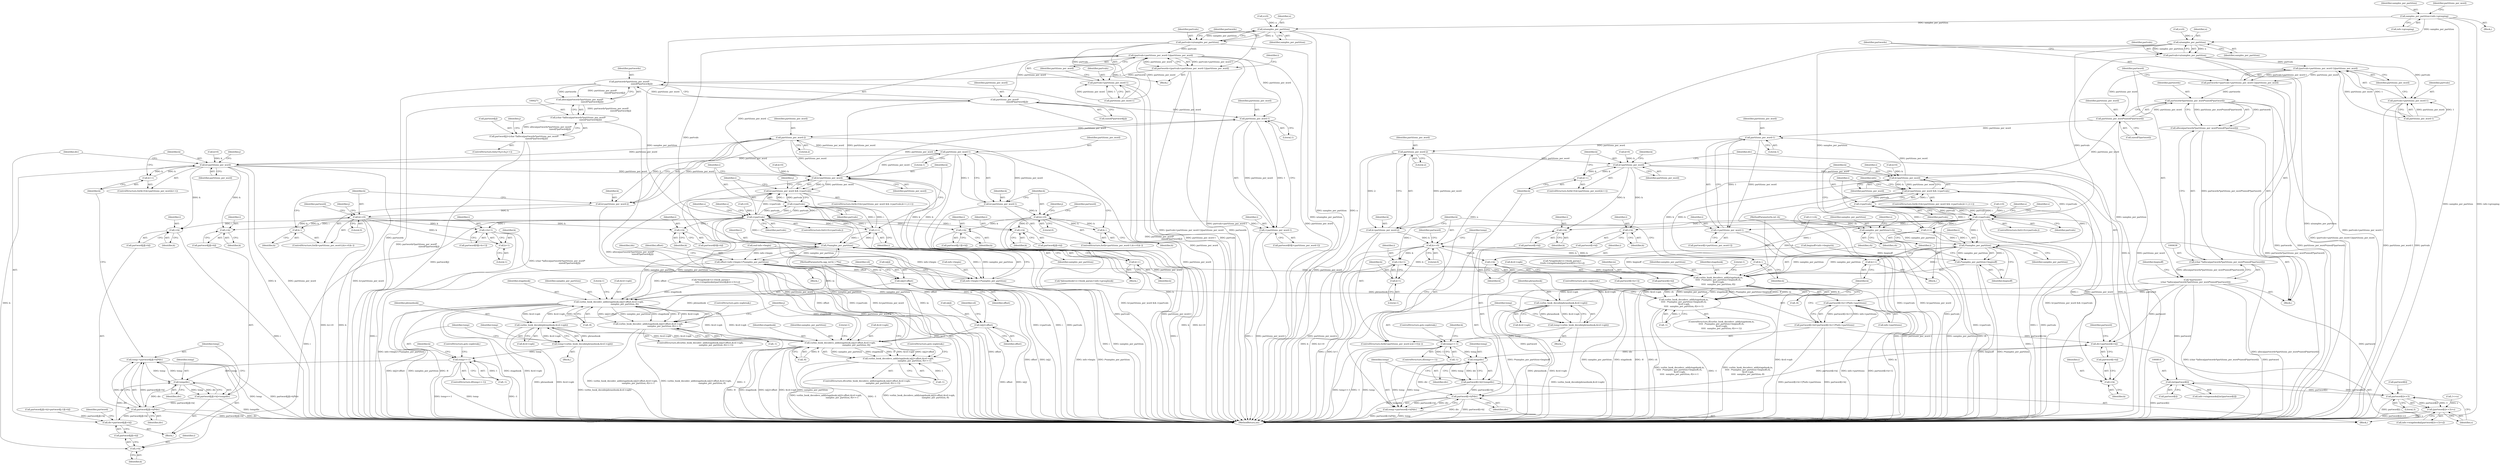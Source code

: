 digraph "0_Android_659030a2e80c38fb8da0a4eb68695349eec6778b@pointer" {
"1000143" [label="(Call,samples_per_partition=info->grouping)"];
"1000206" [label="(Call,n/samples_per_partition)"];
"1000204" [label="(Call,partvals=n/samples_per_partition)"];
"1000212" [label="(Call,(partvals+partitions_per_word-1)/partitions_per_word)"];
"1000210" [label="(Call,partwords=(partvals+partitions_per_word-1)/partitions_per_word)"];
"1000273" [label="(Call,partwords*partitions_per_word*\n                                     sizeof(*partword[j]))"];
"1000272" [label="(Call,alloca(partwords*partitions_per_word*\n                                     sizeof(*partword[j])))"];
"1000270" [label="(Call,(char *)alloca(partwords*partitions_per_word*\n                                     sizeof(*partword[j])))"];
"1000266" [label="(Call,partword[j]=(char *)alloca(partwords*partitions_per_word*\n                                     sizeof(*partword[j])))"];
"1000275" [label="(Call,partitions_per_word*\n                                     sizeof(*partword[j]))"];
"1000314" [label="(Call,partitions_per_word-1)"];
"1000312" [label="(Call,i+partitions_per_word-1)"];
"1000321" [label="(Call,partitions_per_word-2)"];
"1000319" [label="(Call,k=partitions_per_word-2)"];
"1000324" [label="(Call,k>=0)"];
"1000327" [label="(Call,k--)"];
"1000334" [label="(Call,i+k)"];
"1000342" [label="(Call,i+k+1)"];
"1000344" [label="(Call,k+1)"];
"1000362" [label="(Call,partitions_per_word-1)"];
"1000360" [label="(Call,k=partitions_per_word-1)"];
"1000365" [label="(Call,k>=0)"];
"1000368" [label="(Call,k--)"];
"1000375" [label="(Call,i+k)"];
"1000384" [label="(Call,i+k)"];
"1000416" [label="(Call,k<partitions_per_word)"];
"1000419" [label="(Call,k++)"];
"1000429" [label="(Call,i+k)"];
"1000437" [label="(Call,i+k)"];
"1000450" [label="(Call,i+k)"];
"1000459" [label="(Call,k<partitions_per_word)"];
"1000458" [label="(Call,k<partitions_per_word && i<partvals)"];
"1000466" [label="(Call,k++)"];
"1000213" [label="(Call,partvals+partitions_per_word-1)"];
"1000298" [label="(Call,i<partvals)"];
"1000462" [label="(Call,i<partvals)"];
"1000468" [label="(Call,i++)"];
"1000487" [label="(Call,i*samples_per_partition)"];
"1000481" [label="(Call,offset=info->begin+i*samples_per_partition)"];
"1000544" [label="(Call,vorbis_book_decodev_add(stagebook,in[j]+offset,&vd->opb,\n                                               samples_per_partition,-8))"];
"1000400" [label="(Call,vorbis_book_decode(phrasebook,&vd->opb))"];
"1000398" [label="(Call,temp=vorbis_book_decode(phrasebook,&vd->opb))"];
"1000407" [label="(Call,temp==-1)"];
"1000440" [label="(Call,temp/div)"];
"1000432" [label="(Call,partword[j][i+k]=temp/div)"];
"1000445" [label="(Call,partword[j][i+k]*div)"];
"1000423" [label="(Call,div=partword[j][i+k])"];
"1000443" [label="(Call,temp-=partword[j][i+k]*div)"];
"1000565" [label="(Call,vorbis_book_decodevs_add(stagebook,in[j]+offset,&vd->opb,\n                                                samples_per_partition,-8))"];
"1000564" [label="(Call,vorbis_book_decodevs_add(stagebook,in[j]+offset,&vd->opb,\n                                                samples_per_partition,-8)==-1)"];
"1000543" [label="(Call,vorbis_book_decodev_add(stagebook,in[j]+offset,&vd->opb,\n                                               samples_per_partition,-8)==-1)"];
"1000546" [label="(Call,in[j]+offset)"];
"1000567" [label="(Call,in[j]+offset)"];
"1000483" [label="(Call,info->begin+i*samples_per_partition)"];
"1000621" [label="(Call,n/samples_per_partition)"];
"1000619" [label="(Call,partvals=n/samples_per_partition)"];
"1000627" [label="(Call,(partvals+partitions_per_word-1)/partitions_per_word)"];
"1000625" [label="(Call,partwords=(partvals+partitions_per_word-1)/partitions_per_word)"];
"1000640" [label="(Call,partwords*partitions_per_word*sizeof(*partword))"];
"1000639" [label="(Call,alloca(partwords*partitions_per_word*sizeof(*partword)))"];
"1000637" [label="(Call,(char *)alloca(partwords*partitions_per_word*sizeof(*partword)))"];
"1000635" [label="(Call,*partword=\n        (char *)alloca(partwords*partitions_per_word*sizeof(*partword)))"];
"1000730" [label="(Call,partword[i+k+1]*info->partitions)"];
"1000724" [label="(Call,partword[i+k]=partword[i+k+1]*info->partitions)"];
"1000766" [label="(Call,div=partword[i+k])"];
"1000779" [label="(Call,temp/div)"];
"1000773" [label="(Call,partword[i+k]=temp/div)"];
"1000784" [label="(Call,partword[i+k]*div)"];
"1000782" [label="(Call,temp-=partword[i+k]*div)"];
"1000813" [label="(Call,(int)partword[i])"];
"1000834" [label="(Call,partword[i]<<3)"];
"1000833" [label="(Call,(partword[i]<<3)+s)"];
"1000642" [label="(Call,partitions_per_word*sizeof(*partword))"];
"1000709" [label="(Call,partitions_per_word-1)"];
"1000707" [label="(Call,i+partitions_per_word-1)"];
"1000716" [label="(Call,partitions_per_word-2)"];
"1000714" [label="(Call,k=partitions_per_word-2)"];
"1000719" [label="(Call,k>=0)"];
"1000722" [label="(Call,k--)"];
"1000727" [label="(Call,i+k)"];
"1000733" [label="(Call,i+k+1)"];
"1000735" [label="(Call,k+1)"];
"1000759" [label="(Call,k<partitions_per_word)"];
"1000762" [label="(Call,k++)"];
"1000770" [label="(Call,i+k)"];
"1000776" [label="(Call,i+k)"];
"1000787" [label="(Call,i+k)"];
"1000796" [label="(Call,k<partitions_per_word)"];
"1000795" [label="(Call,k<partitions_per_word && i<partvals)"];
"1000803" [label="(Call,k++)"];
"1000628" [label="(Call,partvals+partitions_per_word-1)"];
"1000694" [label="(Call,i<partvals)"];
"1000799" [label="(Call,i<partvals)"];
"1000805" [label="(Call,i++)"];
"1000846" [label="(Call,i*samples_per_partition)"];
"1000842" [label="(Call,vorbis_book_decodevv_add(stagebook,in,\n\t\t\t\t\t  i*samples_per_partition+beginoff,ch,\n &vd->opb,\n\t\t\t\t\t  samples_per_partition,-8))"];
"1000743" [label="(Call,vorbis_book_decode(phrasebook,&vd->opb))"];
"1000741" [label="(Call,temp=vorbis_book_decode(phrasebook,&vd->opb))"];
"1000750" [label="(Call,temp==-1)"];
"1000841" [label="(Call,vorbis_book_decodevv_add(stagebook,in,\n\t\t\t\t\t  i*samples_per_partition+beginoff,ch,\n &vd->opb,\n\t\t\t\t\t  samples_per_partition,-8)==-1)"];
"1000845" [label="(Call,i*samples_per_partition+beginoff)"];
"1000675" [label="(Call,samples_per_partition/=ch)"];
"1000292" [label="(Identifier,s)"];
"1000711" [label="(Literal,1)"];
"1000445" [label="(Call,partword[j][i+k]*div)"];
"1000257" [label="(ControlStructure,for(j=0;j<ch;j++))"];
"1000487" [label="(Call,i*samples_per_partition)"];
"1000373" [label="(Identifier,partword)"];
"1000210" [label="(Call,partwords=(partvals+partitions_per_word-1)/partitions_per_word)"];
"1000858" [label="(Call,-1)"];
"1000460" [label="(Identifier,k)"];
"1000724" [label="(Call,partword[i+k]=partword[i+k+1]*info->partitions)"];
"1000304" [label="(Identifier,s)"];
"1000780" [label="(Identifier,temp)"];
"1000818" [label="(Call,1<<s)"];
"1000431" [label="(Identifier,k)"];
"1000484" [label="(Call,info->begin)"];
"1000793" [label="(Identifier,k)"];
"1000328" [label="(Identifier,k)"];
"1000144" [label="(Identifier,samples_per_partition)"];
"1000568" [label="(Call,in[j])"];
"1000325" [label="(Identifier,k)"];
"1000734" [label="(Identifier,i)"];
"1000321" [label="(Call,partitions_per_word-2)"];
"1000649" [label="(Identifier,beginoff)"];
"1000401" [label="(Identifier,phrasebook)"];
"1000335" [label="(Identifier,i)"];
"1000446" [label="(Call,partword[j][i+k])"];
"1000143" [label="(Call,samples_per_partition=info->grouping)"];
"1000371" [label="(Call,partword[j][i+k])"];
"1000483" [label="(Call,info->begin+i*samples_per_partition)"];
"1000458" [label="(Call,k<partitions_per_word && i<partvals)"];
"1000432" [label="(Call,partword[j][i+k]=temp/div)"];
"1000488" [label="(Identifier,i)"];
"1000452" [label="(Identifier,k)"];
"1000375" [label="(Call,i+k)"];
"1000707" [label="(Call,i+partitions_per_word-1)"];
"1000805" [label="(Call,i++)"];
"1000423" [label="(Call,div=partword[j][i+k])"];
"1000407" [label="(Call,temp==-1)"];
"1000272" [label="(Call,alloca(partwords*partitions_per_word*\n                                     sizeof(*partword[j])))"];
"1000361" [label="(Identifier,k)"];
"1000644" [label="(Call,sizeof(*partword))"];
"1000731" [label="(Call,partword[i+k+1])"];
"1000785" [label="(Call,partword[i+k])"];
"1000789" [label="(Identifier,k)"];
"1000482" [label="(Identifier,offset)"];
"1000330" [label="(Call,partword[0][i+k])"];
"1000710" [label="(Identifier,partitions_per_word)"];
"1000730" [label="(Call,partword[i+k+1]*info->partitions)"];
"1000749" [label="(ControlStructure,if(temp==-1))"];
"1000767" [label="(Identifier,div)"];
"1000360" [label="(Call,k=partitions_per_word-1)"];
"1000629" [label="(Identifier,partvals)"];
"1000545" [label="(Identifier,stagebook)"];
"1000553" [label="(Identifier,vd)"];
"1000204" [label="(Call,partvals=n/samples_per_partition)"];
"1000110" [label="(MethodParameterIn,ogg_int32_t **in)"];
"1000359" [label="(ControlStructure,for(k=partitions_per_word-1;k>=0;k--))"];
"1000409" [label="(Call,-1)"];
"1000376" [label="(Identifier,i)"];
"1000368" [label="(Call,k--)"];
"1000420" [label="(Identifier,k)"];
"1000815" [label="(Call,partword[i])"];
"1000756" [label="(Call,k=0)"];
"1000680" [label="(Identifier,s)"];
"1000324" [label="(Call,k>=0)"];
"1000364" [label="(Literal,1)"];
"1000327" [label="(Call,k--)"];
"1000842" [label="(Call,vorbis_book_decodevv_add(stagebook,in,\n\t\t\t\t\t  i*samples_per_partition+beginoff,ch,\n &vd->opb,\n\t\t\t\t\t  samples_per_partition,-8))"];
"1000798" [label="(Identifier,partitions_per_word)"];
"1000332" [label="(Identifier,partword)"];
"1000727" [label="(Call,i+k)"];
"1000775" [label="(Identifier,partword)"];
"1000295" [label="(Call,i=0)"];
"1000113" [label="(Block,)"];
"1000751" [label="(Identifier,temp)"];
"1000418" [label="(Identifier,partitions_per_word)"];
"1000743" [label="(Call,vorbis_book_decode(phrasebook,&vd->opb))"];
"1000214" [label="(Identifier,partvals)"];
"1000312" [label="(Call,i+partitions_per_word-1)"];
"1000419" [label="(Call,k++)"];
"1000472" [label="(Identifier,j)"];
"1000782" [label="(Call,temp-=partword[i+k]*div)"];
"1000676" [label="(Identifier,samples_per_partition)"];
"1000790" [label="(Identifier,div)"];
"1000723" [label="(Identifier,k)"];
"1000625" [label="(Call,partwords=(partvals+partitions_per_word-1)/partitions_per_word)"];
"1000469" [label="(Identifier,i)"];
"1000455" [label="(Call,k=0)"];
"1000440" [label="(Call,temp/div)"];
"1000566" [label="(Identifier,stagebook)"];
"1000640" [label="(Call,partwords*partitions_per_word*sizeof(*partword))"];
"1000442" [label="(Identifier,div)"];
"1000193" [label="(Call,end-info->begin)"];
"1000641" [label="(Identifier,partwords)"];
"1000720" [label="(Identifier,k)"];
"1000564" [label="(Call,vorbis_book_decodevs_add(stagebook,in[j]+offset,&vd->opb,\n                                                samples_per_partition,-8)==-1)"];
"1000326" [label="(Literal,0)"];
"1000714" [label="(Call,k=partitions_per_word-2)"];
"1000467" [label="(Identifier,k)"];
"1000717" [label="(Identifier,partitions_per_word)"];
"1000784" [label="(Call,partword[i+k]*div)"];
"1000273" [label="(Call,partwords*partitions_per_word*\n                                     sizeof(*partword[j]))"];
"1000270" [label="(Call,(char *)alloca(partwords*partitions_per_word*\n                                     sizeof(*partword[j])))"];
"1000729" [label="(Identifier,k)"];
"1000695" [label="(Identifier,i)"];
"1000468" [label="(Call,i++)"];
"1000479" [label="(Block,)"];
"1000855" [label="(Identifier,samples_per_partition)"];
"1000441" [label="(Identifier,temp)"];
"1000635" [label="(Call,*partword=\n        (char *)alloca(partwords*partitions_per_word*sizeof(*partword)))"];
"1000275" [label="(Call,partitions_per_word*\n                                     sizeof(*partword[j]))"];
"1000463" [label="(Identifier,i)"];
"1000571" [label="(Identifier,offset)"];
"1000801" [label="(Identifier,partvals)"];
"1000800" [label="(Identifier,i)"];
"1000395" [label="(Identifier,j)"];
"1000834" [label="(Call,partword[i]<<3)"];
"1000319" [label="(Call,k=partitions_per_word-2)"];
"1000738" [label="(Call,info->partitions)"];
"1000206" [label="(Call,n/samples_per_partition)"];
"1000205" [label="(Identifier,partvals)"];
"1000752" [label="(Call,-1)"];
"1000443" [label="(Call,temp-=partword[j][i+k]*div)"];
"1000406" [label="(ControlStructure,if(temp==-1))"];
"1000626" [label="(Identifier,partwords)"];
"1000848" [label="(Identifier,samples_per_partition)"];
"1000489" [label="(Identifier,samples_per_partition)"];
"1000544" [label="(Call,vorbis_book_decodev_add(stagebook,in[j]+offset,&vd->opb,\n                                               samples_per_partition,-8))"];
"1000433" [label="(Call,partword[j][i+k])"];
"1000725" [label="(Call,partword[i+k])"];
"1000400" [label="(Call,vorbis_book_decode(phrasebook,&vd->opb))"];
"1000365" [label="(Call,k>=0)"];
"1000438" [label="(Identifier,i)"];
"1000547" [label="(Call,in[j])"];
"1000558" [label="(Call,-1)"];
"1000802" [label="(Block,)"];
"1000835" [label="(Call,partword[i])"];
"1000425" [label="(Call,partword[j][i+k])"];
"1000849" [label="(Identifier,beginoff)"];
"1000845" [label="(Call,i*samples_per_partition+beginoff)"];
"1000783" [label="(Identifier,temp)"];
"1000771" [label="(Identifier,i)"];
"1000804" [label="(Identifier,k)"];
"1000742" [label="(Identifier,temp)"];
"1000574" [label="(Identifier,vd)"];
"1000744" [label="(Identifier,phrasebook)"];
"1000841" [label="(Call,vorbis_book_decodevv_add(stagebook,in,\n\t\t\t\t\t  i*samples_per_partition+beginoff,ch,\n &vd->opb,\n\t\t\t\t\t  samples_per_partition,-8)==-1)"];
"1000757" [label="(Identifier,k)"];
"1000274" [label="(Identifier,partwords)"];
"1000745" [label="(Call,&vd->opb)"];
"1000276" [label="(Identifier,partitions_per_word)"];
"1000705" [label="(Call,partword[i+partitions_per_word-1])"];
"1000336" [label="(Identifier,k)"];
"1000208" [label="(Identifier,samples_per_partition)"];
"1000342" [label="(Call,i+k+1)"];
"1000750" [label="(Call,temp==-1)"];
"1000559" [label="(Literal,1)"];
"1000221" [label="(Identifier,i)"];
"1000411" [label="(ControlStructure,goto eopbreak;)"];
"1000424" [label="(Identifier,div)"];
"1000627" [label="(Call,(partvals+partitions_per_word-1)/partitions_per_word)"];
"1000518" [label="(Call,*stagebook=ci->book_param+\n                    info->stagebooks[(partword[j][i]<<3)+s])"];
"1000694" [label="(Call,i<partvals)"];
"1000754" [label="(ControlStructure,goto eopbreak;)"];
"1000556" [label="(Call,-8)"];
"1000764" [label="(Block,)"];
"1000377" [label="(Identifier,k)"];
"1000322" [label="(Identifier,partitions_per_word)"];
"1000399" [label="(Identifier,temp)"];
"1000430" [label="(Identifier,i)"];
"1000550" [label="(Identifier,offset)"];
"1000412" [label="(ControlStructure,for(k=0;k<partitions_per_word;k++))"];
"1000218" [label="(Identifier,partitions_per_word)"];
"1000796" [label="(Call,k<partitions_per_word)"];
"1000464" [label="(Identifier,partvals)"];
"1000462" [label="(Call,i<partvals)"];
"1000741" [label="(Call,temp=vorbis_book_decode(phrasebook,&vd->opb))"];
"1000314" [label="(Call,partitions_per_word-1)"];
"1000362" [label="(Call,partitions_per_word-1)"];
"1000212" [label="(Call,(partvals+partitions_per_word-1)/partitions_per_word)"];
"1000386" [label="(Identifier,k)"];
"1000696" [label="(Identifier,partvals)"];
"1000213" [label="(Call,partvals+partitions_per_word-1)"];
"1000688" [label="(Identifier,s)"];
"1000344" [label="(Call,k+1)"];
"1000690" [label="(ControlStructure,for(i=0;i<partvals;))"];
"1000265" [label="(Identifier,j)"];
"1000843" [label="(Identifier,stagebook)"];
"1000850" [label="(Identifier,ch)"];
"1000145" [label="(Call,info->grouping)"];
"1000709" [label="(Call,partitions_per_word-1)"];
"1000791" [label="(ControlStructure,for(k=0;k<partitions_per_word && i<partvals;k++,i++))"];
"1000799" [label="(Call,i<partvals)"];
"1000215" [label="(Call,partitions_per_word-1)"];
"1000323" [label="(Literal,2)"];
"1000719" [label="(Call,k>=0)"];
"1000546" [label="(Call,in[j]+offset)"];
"1000833" [label="(Call,(partword[i]<<3)+s)"];
"1000308" [label="(Call,partword[0][i+partitions_per_word-1])"];
"1000542" [label="(ControlStructure,if(vorbis_book_decodev_add(stagebook,in[j]+offset,&vd->opb,\n                                               samples_per_partition,-8)==-1))"];
"1000451" [label="(Identifier,i)"];
"1000619" [label="(Call,partvals=n/samples_per_partition)"];
"1000702" [label="(Block,)"];
"1000642" [label="(Call,partitions_per_word*sizeof(*partword))"];
"1000343" [label="(Identifier,i)"];
"1000378" [label="(Call,partword[j-1][i+k])"];
"1000648" [label="(Call,beginoff=info->begin/ch)"];
"1000721" [label="(Literal,0)"];
"1000345" [label="(Identifier,k)"];
"1000763" [label="(Identifier,k)"];
"1000813" [label="(Call,(int)partword[i])"];
"1000781" [label="(Identifier,div)"];
"1000761" [label="(Identifier,partitions_per_word)"];
"1000856" [label="(Call,-8)"];
"1000792" [label="(Call,k=0)"];
"1000299" [label="(Identifier,i)"];
"1000621" [label="(Call,n/samples_per_partition)"];
"1000795" [label="(Call,k<partitions_per_word && i<partvals)"];
"1000300" [label="(Identifier,partvals)"];
"1000133" [label="(Call,*phrasebook=ci->book_param+info->groupbook)"];
"1000560" [label="(ControlStructure,goto eopbreak;)"];
"1000421" [label="(Block,)"];
"1000623" [label="(Identifier,samples_per_partition)"];
"1000864" [label="(MethodReturn,int)"];
"1000563" [label="(ControlStructure,if(vorbis_book_decodevs_add(stagebook,in[j]+offset,&vd->opb,\n                                                samples_per_partition,-8)==-1))"];
"1000713" [label="(ControlStructure,for(k=partitions_per_word-2;k>=0;k--))"];
"1000338" [label="(Call,partword[0][i+k+1])"];
"1000358" [label="(Identifier,j)"];
"1000408" [label="(Identifier,temp)"];
"1000768" [label="(Call,partword[i+k])"];
"1000774" [label="(Call,partword[i+k])"];
"1000481" [label="(Call,offset=info->begin+i*samples_per_partition)"];
"1000413" [label="(Call,k=0)"];
"1000691" [label="(Call,i=0)"];
"1000316" [label="(Literal,1)"];
"1000577" [label="(Call,-8)"];
"1000576" [label="(Identifier,samples_per_partition)"];
"1000416" [label="(Call,k<partitions_per_word)"];
"1000565" [label="(Call,vorbis_book_decodevs_add(stagebook,in[j]+offset,&vd->opb,\n                                                samples_per_partition,-8))"];
"1000112" [label="(MethodParameterIn,int ch)"];
"1000429" [label="(Call,i+k)"];
"1000580" [label="(Literal,1)"];
"1000620" [label="(Identifier,partvals)"];
"1000788" [label="(Identifier,i)"];
"1000736" [label="(Identifier,k)"];
"1000459" [label="(Call,k<partitions_per_word)"];
"1000199" [label="(Call,n>0)"];
"1000363" [label="(Identifier,partitions_per_word)"];
"1000770" [label="(Call,i+k)"];
"1000435" [label="(Identifier,partword)"];
"1000773" [label="(Call,partword[i+k]=temp/div)"];
"1000555" [label="(Identifier,samples_per_partition)"];
"1000366" [label="(Identifier,k)"];
"1000572" [label="(Call,&vd->opb)"];
"1000385" [label="(Identifier,i)"];
"1000315" [label="(Identifier,partitions_per_word)"];
"1000277" [label="(Call,sizeof(*partword[j]))"];
"1000636" [label="(Identifier,partword)"];
"1000839" [label="(Identifier,s)"];
"1000346" [label="(Literal,1)"];
"1000726" [label="(Identifier,partword)"];
"1000211" [label="(Identifier,partwords)"];
"1000402" [label="(Call,&vd->opb)"];
"1000461" [label="(Identifier,partitions_per_word)"];
"1000454" [label="(ControlStructure,for(k=0;k<partitions_per_word && i<partvals;k++,i++))"];
"1000762" [label="(Call,k++)"];
"1000313" [label="(Identifier,i)"];
"1000639" [label="(Call,alloca(partwords*partitions_per_word*sizeof(*partword)))"];
"1000675" [label="(Call,samples_per_partition/=ch)"];
"1000581" [label="(ControlStructure,goto eopbreak;)"];
"1000352" [label="(Identifier,j)"];
"1000811" [label="(Identifier,info)"];
"1000772" [label="(Identifier,k)"];
"1000755" [label="(ControlStructure,for(k=0;k<partitions_per_word;k++))"];
"1000637" [label="(Call,(char *)alloca(partwords*partitions_per_word*sizeof(*partword)))"];
"1000766" [label="(Call,div=partword[i+k])"];
"1000617" [label="(Block,)"];
"1000334" [label="(Call,i+k)"];
"1000700" [label="(Identifier,s)"];
"1000367" [label="(Literal,0)"];
"1000398" [label="(Call,temp=vorbis_book_decode(phrasebook,&vd->opb))"];
"1000760" [label="(Identifier,k)"];
"1000414" [label="(Identifier,k)"];
"1000453" [label="(Identifier,div)"];
"1000787" [label="(Call,i+k)"];
"1000492" [label="(Identifier,idx)"];
"1000847" [label="(Identifier,i)"];
"1000614" [label="(Call,n>0)"];
"1000778" [label="(Identifier,k)"];
"1000670" [label="(Call,i==ch)"];
"1000728" [label="(Identifier,i)"];
"1000797" [label="(Identifier,k)"];
"1000318" [label="(ControlStructure,for(k=partitions_per_word-2;k>=0;k--))"];
"1000677" [label="(Identifier,ch)"];
"1000444" [label="(Identifier,temp)"];
"1000859" [label="(Literal,1)"];
"1000779" [label="(Call,temp/div)"];
"1000370" [label="(Call,partword[j][i+k]=partword[j-1][i+k])"];
"1000437" [label="(Call,i+k)"];
"1000737" [label="(Literal,1)"];
"1000294" [label="(ControlStructure,for(i=0;i<partvals;))"];
"1000622" [label="(Identifier,n)"];
"1000840" [label="(ControlStructure,if(vorbis_book_decodevv_add(stagebook,in,\n\t\t\t\t\t  i*samples_per_partition+beginoff,ch,\n &vd->opb,\n\t\t\t\t\t  samples_per_partition,-8)==-1))"];
"1000733" [label="(Call,i+k+1)"];
"1000465" [label="(Block,)"];
"1000829" [label="(Call,info->stagebooks[(partword[i]<<3)+s])"];
"1000722" [label="(Call,k--)"];
"1000777" [label="(Identifier,i)"];
"1000320" [label="(Identifier,k)"];
"1000860" [label="(ControlStructure,goto eopbreak;)"];
"1000776" [label="(Call,i+k)"];
"1000567" [label="(Call,in[j]+offset)"];
"1000809" [label="(Call,info->stagemasks[(int)partword[i]])"];
"1000715" [label="(Identifier,k)"];
"1000417" [label="(Identifier,k)"];
"1000150" [label="(Identifier,partitions_per_word)"];
"1000838" [label="(Literal,3)"];
"1000543" [label="(Call,vorbis_book_decodev_add(stagebook,in[j]+offset,&vd->opb,\n                                               samples_per_partition,-8)==-1)"];
"1000708" [label="(Identifier,i)"];
"1000384" [label="(Call,i+k)"];
"1000579" [label="(Call,-1)"];
"1000759" [label="(Call,k<partitions_per_word)"];
"1000369" [label="(Identifier,k)"];
"1000439" [label="(Identifier,k)"];
"1000846" [label="(Call,i*samples_per_partition)"];
"1000633" [label="(Identifier,partitions_per_word)"];
"1000267" [label="(Call,partword[j])"];
"1000718" [label="(Literal,2)"];
"1000643" [label="(Identifier,partitions_per_word)"];
"1000803" [label="(Call,k++)"];
"1000478" [label="(Identifier,j)"];
"1000628" [label="(Call,partvals+partitions_per_word-1)"];
"1000851" [label="(Call,&vd->opb)"];
"1000466" [label="(Call,k++)"];
"1000716" [label="(Call,partitions_per_word-2)"];
"1000735" [label="(Call,k+1)"];
"1000298" [label="(Call,i<partvals)"];
"1000396" [label="(Block,)"];
"1000266" [label="(Call,partword[j]=(char *)alloca(partwords*partitions_per_word*\n                                     sizeof(*partword[j])))"];
"1000207" [label="(Identifier,n)"];
"1000630" [label="(Call,partitions_per_word-1)"];
"1000202" [label="(Block,)"];
"1000551" [label="(Call,&vd->opb)"];
"1000806" [label="(Identifier,i)"];
"1000823" [label="(Call,*stagebook=ci->book_param+\n\t\tinfo->stagebooks[(partword[i]<<3)+s])"];
"1000450" [label="(Call,i+k)"];
"1000844" [label="(Identifier,in)"];
"1000143" -> "1000113"  [label="AST: "];
"1000143" -> "1000145"  [label="CFG: "];
"1000144" -> "1000143"  [label="AST: "];
"1000145" -> "1000143"  [label="AST: "];
"1000150" -> "1000143"  [label="CFG: "];
"1000143" -> "1000864"  [label="DDG: samples_per_partition"];
"1000143" -> "1000864"  [label="DDG: info->grouping"];
"1000143" -> "1000206"  [label="DDG: samples_per_partition"];
"1000143" -> "1000621"  [label="DDG: samples_per_partition"];
"1000206" -> "1000204"  [label="AST: "];
"1000206" -> "1000208"  [label="CFG: "];
"1000207" -> "1000206"  [label="AST: "];
"1000208" -> "1000206"  [label="AST: "];
"1000204" -> "1000206"  [label="CFG: "];
"1000206" -> "1000864"  [label="DDG: samples_per_partition"];
"1000206" -> "1000864"  [label="DDG: n"];
"1000206" -> "1000204"  [label="DDG: n"];
"1000206" -> "1000204"  [label="DDG: samples_per_partition"];
"1000199" -> "1000206"  [label="DDG: n"];
"1000206" -> "1000487"  [label="DDG: samples_per_partition"];
"1000204" -> "1000202"  [label="AST: "];
"1000205" -> "1000204"  [label="AST: "];
"1000211" -> "1000204"  [label="CFG: "];
"1000204" -> "1000864"  [label="DDG: n/samples_per_partition"];
"1000204" -> "1000212"  [label="DDG: partvals"];
"1000204" -> "1000213"  [label="DDG: partvals"];
"1000204" -> "1000298"  [label="DDG: partvals"];
"1000212" -> "1000210"  [label="AST: "];
"1000212" -> "1000218"  [label="CFG: "];
"1000213" -> "1000212"  [label="AST: "];
"1000218" -> "1000212"  [label="AST: "];
"1000210" -> "1000212"  [label="CFG: "];
"1000212" -> "1000864"  [label="DDG: partitions_per_word"];
"1000212" -> "1000864"  [label="DDG: partvals+partitions_per_word-1"];
"1000212" -> "1000210"  [label="DDG: partvals+partitions_per_word-1"];
"1000212" -> "1000210"  [label="DDG: partitions_per_word"];
"1000215" -> "1000212"  [label="DDG: partitions_per_word"];
"1000215" -> "1000212"  [label="DDG: 1"];
"1000212" -> "1000275"  [label="DDG: partitions_per_word"];
"1000212" -> "1000314"  [label="DDG: partitions_per_word"];
"1000212" -> "1000459"  [label="DDG: partitions_per_word"];
"1000210" -> "1000202"  [label="AST: "];
"1000211" -> "1000210"  [label="AST: "];
"1000221" -> "1000210"  [label="CFG: "];
"1000210" -> "1000864"  [label="DDG: (partvals+partitions_per_word-1)/partitions_per_word"];
"1000210" -> "1000864"  [label="DDG: partwords"];
"1000210" -> "1000273"  [label="DDG: partwords"];
"1000273" -> "1000272"  [label="AST: "];
"1000273" -> "1000275"  [label="CFG: "];
"1000274" -> "1000273"  [label="AST: "];
"1000275" -> "1000273"  [label="AST: "];
"1000272" -> "1000273"  [label="CFG: "];
"1000273" -> "1000864"  [label="DDG: partitions_per_word*\n                                     sizeof(*partword[j])"];
"1000273" -> "1000864"  [label="DDG: partwords"];
"1000273" -> "1000272"  [label="DDG: partwords"];
"1000273" -> "1000272"  [label="DDG: partitions_per_word*\n                                     sizeof(*partword[j])"];
"1000275" -> "1000273"  [label="DDG: partitions_per_word"];
"1000272" -> "1000270"  [label="AST: "];
"1000270" -> "1000272"  [label="CFG: "];
"1000272" -> "1000864"  [label="DDG: partwords*partitions_per_word*\n                                     sizeof(*partword[j])"];
"1000272" -> "1000270"  [label="DDG: partwords*partitions_per_word*\n                                     sizeof(*partword[j])"];
"1000270" -> "1000266"  [label="AST: "];
"1000271" -> "1000270"  [label="AST: "];
"1000266" -> "1000270"  [label="CFG: "];
"1000270" -> "1000864"  [label="DDG: alloca(partwords*partitions_per_word*\n                                     sizeof(*partword[j]))"];
"1000270" -> "1000266"  [label="DDG: alloca(partwords*partitions_per_word*\n                                     sizeof(*partword[j]))"];
"1000266" -> "1000257"  [label="AST: "];
"1000267" -> "1000266"  [label="AST: "];
"1000265" -> "1000266"  [label="CFG: "];
"1000266" -> "1000864"  [label="DDG: partword[j]"];
"1000266" -> "1000864"  [label="DDG: (char *)alloca(partwords*partitions_per_word*\n                                     sizeof(*partword[j]))"];
"1000275" -> "1000277"  [label="CFG: "];
"1000276" -> "1000275"  [label="AST: "];
"1000277" -> "1000275"  [label="AST: "];
"1000275" -> "1000864"  [label="DDG: partitions_per_word"];
"1000275" -> "1000314"  [label="DDG: partitions_per_word"];
"1000275" -> "1000459"  [label="DDG: partitions_per_word"];
"1000314" -> "1000312"  [label="AST: "];
"1000314" -> "1000316"  [label="CFG: "];
"1000315" -> "1000314"  [label="AST: "];
"1000316" -> "1000314"  [label="AST: "];
"1000312" -> "1000314"  [label="CFG: "];
"1000314" -> "1000312"  [label="DDG: partitions_per_word"];
"1000314" -> "1000312"  [label="DDG: 1"];
"1000459" -> "1000314"  [label="DDG: partitions_per_word"];
"1000314" -> "1000321"  [label="DDG: partitions_per_word"];
"1000312" -> "1000308"  [label="AST: "];
"1000313" -> "1000312"  [label="AST: "];
"1000308" -> "1000312"  [label="CFG: "];
"1000312" -> "1000864"  [label="DDG: i"];
"1000312" -> "1000864"  [label="DDG: partitions_per_word-1"];
"1000298" -> "1000312"  [label="DDG: i"];
"1000321" -> "1000319"  [label="AST: "];
"1000321" -> "1000323"  [label="CFG: "];
"1000322" -> "1000321"  [label="AST: "];
"1000323" -> "1000321"  [label="AST: "];
"1000319" -> "1000321"  [label="CFG: "];
"1000321" -> "1000864"  [label="DDG: partitions_per_word"];
"1000321" -> "1000319"  [label="DDG: partitions_per_word"];
"1000321" -> "1000319"  [label="DDG: 2"];
"1000321" -> "1000362"  [label="DDG: partitions_per_word"];
"1000321" -> "1000416"  [label="DDG: partitions_per_word"];
"1000321" -> "1000459"  [label="DDG: partitions_per_word"];
"1000319" -> "1000318"  [label="AST: "];
"1000320" -> "1000319"  [label="AST: "];
"1000325" -> "1000319"  [label="CFG: "];
"1000319" -> "1000864"  [label="DDG: partitions_per_word-2"];
"1000319" -> "1000324"  [label="DDG: k"];
"1000324" -> "1000318"  [label="AST: "];
"1000324" -> "1000326"  [label="CFG: "];
"1000325" -> "1000324"  [label="AST: "];
"1000326" -> "1000324"  [label="AST: "];
"1000332" -> "1000324"  [label="CFG: "];
"1000352" -> "1000324"  [label="CFG: "];
"1000324" -> "1000864"  [label="DDG: k>=0"];
"1000324" -> "1000864"  [label="DDG: k"];
"1000327" -> "1000324"  [label="DDG: k"];
"1000324" -> "1000327"  [label="DDG: k"];
"1000324" -> "1000334"  [label="DDG: k"];
"1000324" -> "1000342"  [label="DDG: k"];
"1000324" -> "1000344"  [label="DDG: k"];
"1000327" -> "1000318"  [label="AST: "];
"1000327" -> "1000328"  [label="CFG: "];
"1000328" -> "1000327"  [label="AST: "];
"1000325" -> "1000327"  [label="CFG: "];
"1000334" -> "1000330"  [label="AST: "];
"1000334" -> "1000336"  [label="CFG: "];
"1000335" -> "1000334"  [label="AST: "];
"1000336" -> "1000334"  [label="AST: "];
"1000330" -> "1000334"  [label="CFG: "];
"1000298" -> "1000334"  [label="DDG: i"];
"1000342" -> "1000338"  [label="AST: "];
"1000342" -> "1000344"  [label="CFG: "];
"1000343" -> "1000342"  [label="AST: "];
"1000344" -> "1000342"  [label="AST: "];
"1000338" -> "1000342"  [label="CFG: "];
"1000342" -> "1000864"  [label="DDG: k+1"];
"1000342" -> "1000864"  [label="DDG: i"];
"1000298" -> "1000342"  [label="DDG: i"];
"1000344" -> "1000346"  [label="CFG: "];
"1000345" -> "1000344"  [label="AST: "];
"1000346" -> "1000344"  [label="AST: "];
"1000362" -> "1000360"  [label="AST: "];
"1000362" -> "1000364"  [label="CFG: "];
"1000363" -> "1000362"  [label="AST: "];
"1000364" -> "1000362"  [label="AST: "];
"1000360" -> "1000362"  [label="CFG: "];
"1000362" -> "1000864"  [label="DDG: partitions_per_word"];
"1000362" -> "1000360"  [label="DDG: partitions_per_word"];
"1000362" -> "1000360"  [label="DDG: 1"];
"1000362" -> "1000416"  [label="DDG: partitions_per_word"];
"1000362" -> "1000459"  [label="DDG: partitions_per_word"];
"1000360" -> "1000359"  [label="AST: "];
"1000361" -> "1000360"  [label="AST: "];
"1000366" -> "1000360"  [label="CFG: "];
"1000360" -> "1000864"  [label="DDG: partitions_per_word-1"];
"1000360" -> "1000365"  [label="DDG: k"];
"1000365" -> "1000359"  [label="AST: "];
"1000365" -> "1000367"  [label="CFG: "];
"1000366" -> "1000365"  [label="AST: "];
"1000367" -> "1000365"  [label="AST: "];
"1000373" -> "1000365"  [label="CFG: "];
"1000358" -> "1000365"  [label="CFG: "];
"1000365" -> "1000864"  [label="DDG: k>=0"];
"1000365" -> "1000864"  [label="DDG: k"];
"1000368" -> "1000365"  [label="DDG: k"];
"1000365" -> "1000368"  [label="DDG: k"];
"1000365" -> "1000375"  [label="DDG: k"];
"1000365" -> "1000384"  [label="DDG: k"];
"1000368" -> "1000359"  [label="AST: "];
"1000368" -> "1000369"  [label="CFG: "];
"1000369" -> "1000368"  [label="AST: "];
"1000366" -> "1000368"  [label="CFG: "];
"1000375" -> "1000371"  [label="AST: "];
"1000375" -> "1000377"  [label="CFG: "];
"1000376" -> "1000375"  [label="AST: "];
"1000377" -> "1000375"  [label="AST: "];
"1000371" -> "1000375"  [label="CFG: "];
"1000298" -> "1000375"  [label="DDG: i"];
"1000384" -> "1000378"  [label="AST: "];
"1000384" -> "1000386"  [label="CFG: "];
"1000385" -> "1000384"  [label="AST: "];
"1000386" -> "1000384"  [label="AST: "];
"1000378" -> "1000384"  [label="CFG: "];
"1000384" -> "1000864"  [label="DDG: i"];
"1000298" -> "1000384"  [label="DDG: i"];
"1000416" -> "1000412"  [label="AST: "];
"1000416" -> "1000418"  [label="CFG: "];
"1000417" -> "1000416"  [label="AST: "];
"1000418" -> "1000416"  [label="AST: "];
"1000424" -> "1000416"  [label="CFG: "];
"1000395" -> "1000416"  [label="CFG: "];
"1000416" -> "1000864"  [label="DDG: partitions_per_word"];
"1000416" -> "1000864"  [label="DDG: k<partitions_per_word"];
"1000416" -> "1000864"  [label="DDG: k"];
"1000419" -> "1000416"  [label="DDG: k"];
"1000413" -> "1000416"  [label="DDG: k"];
"1000416" -> "1000419"  [label="DDG: k"];
"1000416" -> "1000429"  [label="DDG: k"];
"1000416" -> "1000437"  [label="DDG: k"];
"1000416" -> "1000450"  [label="DDG: k"];
"1000416" -> "1000459"  [label="DDG: partitions_per_word"];
"1000419" -> "1000412"  [label="AST: "];
"1000419" -> "1000420"  [label="CFG: "];
"1000420" -> "1000419"  [label="AST: "];
"1000417" -> "1000419"  [label="CFG: "];
"1000429" -> "1000425"  [label="AST: "];
"1000429" -> "1000431"  [label="CFG: "];
"1000430" -> "1000429"  [label="AST: "];
"1000431" -> "1000429"  [label="AST: "];
"1000425" -> "1000429"  [label="CFG: "];
"1000298" -> "1000429"  [label="DDG: i"];
"1000437" -> "1000433"  [label="AST: "];
"1000437" -> "1000439"  [label="CFG: "];
"1000438" -> "1000437"  [label="AST: "];
"1000439" -> "1000437"  [label="AST: "];
"1000433" -> "1000437"  [label="CFG: "];
"1000298" -> "1000437"  [label="DDG: i"];
"1000450" -> "1000446"  [label="AST: "];
"1000450" -> "1000452"  [label="CFG: "];
"1000451" -> "1000450"  [label="AST: "];
"1000452" -> "1000450"  [label="AST: "];
"1000446" -> "1000450"  [label="CFG: "];
"1000450" -> "1000864"  [label="DDG: i"];
"1000298" -> "1000450"  [label="DDG: i"];
"1000459" -> "1000458"  [label="AST: "];
"1000459" -> "1000461"  [label="CFG: "];
"1000460" -> "1000459"  [label="AST: "];
"1000461" -> "1000459"  [label="AST: "];
"1000463" -> "1000459"  [label="CFG: "];
"1000458" -> "1000459"  [label="CFG: "];
"1000459" -> "1000864"  [label="DDG: k"];
"1000459" -> "1000864"  [label="DDG: partitions_per_word"];
"1000459" -> "1000458"  [label="DDG: k"];
"1000459" -> "1000458"  [label="DDG: partitions_per_word"];
"1000466" -> "1000459"  [label="DDG: k"];
"1000455" -> "1000459"  [label="DDG: k"];
"1000459" -> "1000466"  [label="DDG: k"];
"1000458" -> "1000454"  [label="AST: "];
"1000458" -> "1000462"  [label="CFG: "];
"1000462" -> "1000458"  [label="AST: "];
"1000299" -> "1000458"  [label="CFG: "];
"1000472" -> "1000458"  [label="CFG: "];
"1000458" -> "1000864"  [label="DDG: k<partitions_per_word"];
"1000458" -> "1000864"  [label="DDG: k<partitions_per_word && i<partvals"];
"1000458" -> "1000864"  [label="DDG: i<partvals"];
"1000462" -> "1000458"  [label="DDG: i"];
"1000462" -> "1000458"  [label="DDG: partvals"];
"1000298" -> "1000458"  [label="DDG: i<partvals"];
"1000466" -> "1000465"  [label="AST: "];
"1000466" -> "1000467"  [label="CFG: "];
"1000467" -> "1000466"  [label="AST: "];
"1000469" -> "1000466"  [label="CFG: "];
"1000213" -> "1000215"  [label="CFG: "];
"1000214" -> "1000213"  [label="AST: "];
"1000215" -> "1000213"  [label="AST: "];
"1000218" -> "1000213"  [label="CFG: "];
"1000213" -> "1000864"  [label="DDG: partvals"];
"1000213" -> "1000864"  [label="DDG: partitions_per_word-1"];
"1000215" -> "1000213"  [label="DDG: partitions_per_word"];
"1000215" -> "1000213"  [label="DDG: 1"];
"1000298" -> "1000294"  [label="AST: "];
"1000298" -> "1000300"  [label="CFG: "];
"1000299" -> "1000298"  [label="AST: "];
"1000300" -> "1000298"  [label="AST: "];
"1000304" -> "1000298"  [label="CFG: "];
"1000292" -> "1000298"  [label="CFG: "];
"1000298" -> "1000864"  [label="DDG: i<partvals"];
"1000298" -> "1000864"  [label="DDG: i"];
"1000298" -> "1000864"  [label="DDG: partvals"];
"1000295" -> "1000298"  [label="DDG: i"];
"1000462" -> "1000298"  [label="DDG: i"];
"1000462" -> "1000298"  [label="DDG: partvals"];
"1000468" -> "1000298"  [label="DDG: i"];
"1000298" -> "1000462"  [label="DDG: i"];
"1000298" -> "1000462"  [label="DDG: partvals"];
"1000298" -> "1000468"  [label="DDG: i"];
"1000298" -> "1000487"  [label="DDG: i"];
"1000462" -> "1000464"  [label="CFG: "];
"1000463" -> "1000462"  [label="AST: "];
"1000464" -> "1000462"  [label="AST: "];
"1000462" -> "1000864"  [label="DDG: partvals"];
"1000468" -> "1000462"  [label="DDG: i"];
"1000462" -> "1000468"  [label="DDG: i"];
"1000462" -> "1000487"  [label="DDG: i"];
"1000468" -> "1000465"  [label="AST: "];
"1000468" -> "1000469"  [label="CFG: "];
"1000469" -> "1000468"  [label="AST: "];
"1000460" -> "1000468"  [label="CFG: "];
"1000487" -> "1000468"  [label="DDG: i"];
"1000468" -> "1000487"  [label="DDG: i"];
"1000487" -> "1000483"  [label="AST: "];
"1000487" -> "1000489"  [label="CFG: "];
"1000488" -> "1000487"  [label="AST: "];
"1000489" -> "1000487"  [label="AST: "];
"1000483" -> "1000487"  [label="CFG: "];
"1000487" -> "1000864"  [label="DDG: samples_per_partition"];
"1000487" -> "1000864"  [label="DDG: i"];
"1000487" -> "1000481"  [label="DDG: i"];
"1000487" -> "1000481"  [label="DDG: samples_per_partition"];
"1000487" -> "1000483"  [label="DDG: i"];
"1000487" -> "1000483"  [label="DDG: samples_per_partition"];
"1000544" -> "1000487"  [label="DDG: samples_per_partition"];
"1000565" -> "1000487"  [label="DDG: samples_per_partition"];
"1000487" -> "1000544"  [label="DDG: samples_per_partition"];
"1000487" -> "1000565"  [label="DDG: samples_per_partition"];
"1000481" -> "1000479"  [label="AST: "];
"1000481" -> "1000483"  [label="CFG: "];
"1000482" -> "1000481"  [label="AST: "];
"1000483" -> "1000481"  [label="AST: "];
"1000492" -> "1000481"  [label="CFG: "];
"1000481" -> "1000864"  [label="DDG: info->begin+i*samples_per_partition"];
"1000481" -> "1000864"  [label="DDG: offset"];
"1000193" -> "1000481"  [label="DDG: info->begin"];
"1000481" -> "1000544"  [label="DDG: offset"];
"1000481" -> "1000546"  [label="DDG: offset"];
"1000481" -> "1000565"  [label="DDG: offset"];
"1000481" -> "1000567"  [label="DDG: offset"];
"1000544" -> "1000543"  [label="AST: "];
"1000544" -> "1000556"  [label="CFG: "];
"1000545" -> "1000544"  [label="AST: "];
"1000546" -> "1000544"  [label="AST: "];
"1000551" -> "1000544"  [label="AST: "];
"1000555" -> "1000544"  [label="AST: "];
"1000556" -> "1000544"  [label="AST: "];
"1000559" -> "1000544"  [label="CFG: "];
"1000544" -> "1000864"  [label="DDG: in[j]+offset"];
"1000544" -> "1000864"  [label="DDG: samples_per_partition"];
"1000544" -> "1000864"  [label="DDG: -8"];
"1000544" -> "1000864"  [label="DDG: &vd->opb"];
"1000544" -> "1000864"  [label="DDG: stagebook"];
"1000544" -> "1000400"  [label="DDG: &vd->opb"];
"1000544" -> "1000543"  [label="DDG: in[j]+offset"];
"1000544" -> "1000543"  [label="DDG: samples_per_partition"];
"1000544" -> "1000543"  [label="DDG: stagebook"];
"1000544" -> "1000543"  [label="DDG: -8"];
"1000544" -> "1000543"  [label="DDG: &vd->opb"];
"1000518" -> "1000544"  [label="DDG: stagebook"];
"1000110" -> "1000544"  [label="DDG: in"];
"1000400" -> "1000544"  [label="DDG: &vd->opb"];
"1000565" -> "1000544"  [label="DDG: &vd->opb"];
"1000556" -> "1000544"  [label="DDG: 8"];
"1000544" -> "1000565"  [label="DDG: &vd->opb"];
"1000400" -> "1000398"  [label="AST: "];
"1000400" -> "1000402"  [label="CFG: "];
"1000401" -> "1000400"  [label="AST: "];
"1000402" -> "1000400"  [label="AST: "];
"1000398" -> "1000400"  [label="CFG: "];
"1000400" -> "1000864"  [label="DDG: phrasebook"];
"1000400" -> "1000864"  [label="DDG: &vd->opb"];
"1000400" -> "1000398"  [label="DDG: phrasebook"];
"1000400" -> "1000398"  [label="DDG: &vd->opb"];
"1000133" -> "1000400"  [label="DDG: phrasebook"];
"1000565" -> "1000400"  [label="DDG: &vd->opb"];
"1000400" -> "1000565"  [label="DDG: &vd->opb"];
"1000398" -> "1000396"  [label="AST: "];
"1000399" -> "1000398"  [label="AST: "];
"1000408" -> "1000398"  [label="CFG: "];
"1000398" -> "1000864"  [label="DDG: vorbis_book_decode(phrasebook,&vd->opb)"];
"1000398" -> "1000407"  [label="DDG: temp"];
"1000407" -> "1000406"  [label="AST: "];
"1000407" -> "1000409"  [label="CFG: "];
"1000408" -> "1000407"  [label="AST: "];
"1000409" -> "1000407"  [label="AST: "];
"1000411" -> "1000407"  [label="CFG: "];
"1000414" -> "1000407"  [label="CFG: "];
"1000407" -> "1000864"  [label="DDG: -1"];
"1000407" -> "1000864"  [label="DDG: temp==-1"];
"1000407" -> "1000864"  [label="DDG: temp"];
"1000409" -> "1000407"  [label="DDG: 1"];
"1000407" -> "1000440"  [label="DDG: temp"];
"1000440" -> "1000432"  [label="AST: "];
"1000440" -> "1000442"  [label="CFG: "];
"1000441" -> "1000440"  [label="AST: "];
"1000442" -> "1000440"  [label="AST: "];
"1000432" -> "1000440"  [label="CFG: "];
"1000440" -> "1000432"  [label="DDG: temp"];
"1000440" -> "1000432"  [label="DDG: div"];
"1000443" -> "1000440"  [label="DDG: temp"];
"1000423" -> "1000440"  [label="DDG: div"];
"1000440" -> "1000443"  [label="DDG: temp"];
"1000440" -> "1000445"  [label="DDG: div"];
"1000432" -> "1000421"  [label="AST: "];
"1000433" -> "1000432"  [label="AST: "];
"1000444" -> "1000432"  [label="CFG: "];
"1000432" -> "1000864"  [label="DDG: temp/div"];
"1000432" -> "1000445"  [label="DDG: partword[j][i+k]"];
"1000445" -> "1000443"  [label="AST: "];
"1000445" -> "1000453"  [label="CFG: "];
"1000446" -> "1000445"  [label="AST: "];
"1000453" -> "1000445"  [label="AST: "];
"1000443" -> "1000445"  [label="CFG: "];
"1000445" -> "1000864"  [label="DDG: partword[j][i+k]"];
"1000445" -> "1000864"  [label="DDG: div"];
"1000445" -> "1000423"  [label="DDG: partword[j][i+k]"];
"1000445" -> "1000443"  [label="DDG: partword[j][i+k]"];
"1000445" -> "1000443"  [label="DDG: div"];
"1000423" -> "1000421"  [label="AST: "];
"1000423" -> "1000425"  [label="CFG: "];
"1000424" -> "1000423"  [label="AST: "];
"1000425" -> "1000423"  [label="AST: "];
"1000435" -> "1000423"  [label="CFG: "];
"1000370" -> "1000423"  [label="DDG: partword[j][i+k]"];
"1000443" -> "1000421"  [label="AST: "];
"1000444" -> "1000443"  [label="AST: "];
"1000420" -> "1000443"  [label="CFG: "];
"1000443" -> "1000864"  [label="DDG: partword[j][i+k]*div"];
"1000443" -> "1000864"  [label="DDG: temp"];
"1000565" -> "1000564"  [label="AST: "];
"1000565" -> "1000577"  [label="CFG: "];
"1000566" -> "1000565"  [label="AST: "];
"1000567" -> "1000565"  [label="AST: "];
"1000572" -> "1000565"  [label="AST: "];
"1000576" -> "1000565"  [label="AST: "];
"1000577" -> "1000565"  [label="AST: "];
"1000580" -> "1000565"  [label="CFG: "];
"1000565" -> "1000864"  [label="DDG: -8"];
"1000565" -> "1000864"  [label="DDG: stagebook"];
"1000565" -> "1000864"  [label="DDG: in[j]+offset"];
"1000565" -> "1000864"  [label="DDG: &vd->opb"];
"1000565" -> "1000864"  [label="DDG: samples_per_partition"];
"1000565" -> "1000564"  [label="DDG: samples_per_partition"];
"1000565" -> "1000564"  [label="DDG: stagebook"];
"1000565" -> "1000564"  [label="DDG: -8"];
"1000565" -> "1000564"  [label="DDG: &vd->opb"];
"1000565" -> "1000564"  [label="DDG: in[j]+offset"];
"1000518" -> "1000565"  [label="DDG: stagebook"];
"1000110" -> "1000565"  [label="DDG: in"];
"1000577" -> "1000565"  [label="DDG: 8"];
"1000564" -> "1000563"  [label="AST: "];
"1000564" -> "1000579"  [label="CFG: "];
"1000579" -> "1000564"  [label="AST: "];
"1000581" -> "1000564"  [label="CFG: "];
"1000478" -> "1000564"  [label="CFG: "];
"1000564" -> "1000864"  [label="DDG: -1"];
"1000564" -> "1000864"  [label="DDG: vorbis_book_decodevs_add(stagebook,in[j]+offset,&vd->opb,\n                                                samples_per_partition,-8)"];
"1000564" -> "1000864"  [label="DDG: vorbis_book_decodevs_add(stagebook,in[j]+offset,&vd->opb,\n                                                samples_per_partition,-8)==-1"];
"1000579" -> "1000564"  [label="DDG: 1"];
"1000543" -> "1000542"  [label="AST: "];
"1000543" -> "1000558"  [label="CFG: "];
"1000558" -> "1000543"  [label="AST: "];
"1000560" -> "1000543"  [label="CFG: "];
"1000478" -> "1000543"  [label="CFG: "];
"1000543" -> "1000864"  [label="DDG: -1"];
"1000543" -> "1000864"  [label="DDG: vorbis_book_decodev_add(stagebook,in[j]+offset,&vd->opb,\n                                               samples_per_partition,-8)==-1"];
"1000543" -> "1000864"  [label="DDG: vorbis_book_decodev_add(stagebook,in[j]+offset,&vd->opb,\n                                               samples_per_partition,-8)"];
"1000558" -> "1000543"  [label="DDG: 1"];
"1000546" -> "1000550"  [label="CFG: "];
"1000547" -> "1000546"  [label="AST: "];
"1000550" -> "1000546"  [label="AST: "];
"1000553" -> "1000546"  [label="CFG: "];
"1000546" -> "1000864"  [label="DDG: offset"];
"1000546" -> "1000864"  [label="DDG: in[j]"];
"1000110" -> "1000546"  [label="DDG: in"];
"1000567" -> "1000571"  [label="CFG: "];
"1000568" -> "1000567"  [label="AST: "];
"1000571" -> "1000567"  [label="AST: "];
"1000574" -> "1000567"  [label="CFG: "];
"1000567" -> "1000864"  [label="DDG: offset"];
"1000567" -> "1000864"  [label="DDG: in[j]"];
"1000110" -> "1000567"  [label="DDG: in"];
"1000484" -> "1000483"  [label="AST: "];
"1000483" -> "1000864"  [label="DDG: i*samples_per_partition"];
"1000483" -> "1000864"  [label="DDG: info->begin"];
"1000193" -> "1000483"  [label="DDG: info->begin"];
"1000621" -> "1000619"  [label="AST: "];
"1000621" -> "1000623"  [label="CFG: "];
"1000622" -> "1000621"  [label="AST: "];
"1000623" -> "1000621"  [label="AST: "];
"1000619" -> "1000621"  [label="CFG: "];
"1000621" -> "1000864"  [label="DDG: n"];
"1000621" -> "1000864"  [label="DDG: samples_per_partition"];
"1000621" -> "1000619"  [label="DDG: n"];
"1000621" -> "1000619"  [label="DDG: samples_per_partition"];
"1000614" -> "1000621"  [label="DDG: n"];
"1000621" -> "1000675"  [label="DDG: samples_per_partition"];
"1000619" -> "1000617"  [label="AST: "];
"1000620" -> "1000619"  [label="AST: "];
"1000626" -> "1000619"  [label="CFG: "];
"1000619" -> "1000864"  [label="DDG: n/samples_per_partition"];
"1000619" -> "1000627"  [label="DDG: partvals"];
"1000619" -> "1000628"  [label="DDG: partvals"];
"1000619" -> "1000694"  [label="DDG: partvals"];
"1000627" -> "1000625"  [label="AST: "];
"1000627" -> "1000633"  [label="CFG: "];
"1000628" -> "1000627"  [label="AST: "];
"1000633" -> "1000627"  [label="AST: "];
"1000625" -> "1000627"  [label="CFG: "];
"1000627" -> "1000864"  [label="DDG: partvals+partitions_per_word-1"];
"1000627" -> "1000625"  [label="DDG: partvals+partitions_per_word-1"];
"1000627" -> "1000625"  [label="DDG: partitions_per_word"];
"1000630" -> "1000627"  [label="DDG: partitions_per_word"];
"1000630" -> "1000627"  [label="DDG: 1"];
"1000627" -> "1000642"  [label="DDG: partitions_per_word"];
"1000625" -> "1000617"  [label="AST: "];
"1000626" -> "1000625"  [label="AST: "];
"1000636" -> "1000625"  [label="CFG: "];
"1000625" -> "1000864"  [label="DDG: (partvals+partitions_per_word-1)/partitions_per_word"];
"1000625" -> "1000640"  [label="DDG: partwords"];
"1000640" -> "1000639"  [label="AST: "];
"1000640" -> "1000642"  [label="CFG: "];
"1000641" -> "1000640"  [label="AST: "];
"1000642" -> "1000640"  [label="AST: "];
"1000639" -> "1000640"  [label="CFG: "];
"1000640" -> "1000864"  [label="DDG: partwords"];
"1000640" -> "1000864"  [label="DDG: partitions_per_word*sizeof(*partword)"];
"1000640" -> "1000639"  [label="DDG: partwords"];
"1000640" -> "1000639"  [label="DDG: partitions_per_word*sizeof(*partword)"];
"1000642" -> "1000640"  [label="DDG: partitions_per_word"];
"1000639" -> "1000637"  [label="AST: "];
"1000637" -> "1000639"  [label="CFG: "];
"1000639" -> "1000864"  [label="DDG: partwords*partitions_per_word*sizeof(*partword)"];
"1000639" -> "1000637"  [label="DDG: partwords*partitions_per_word*sizeof(*partword)"];
"1000637" -> "1000635"  [label="AST: "];
"1000638" -> "1000637"  [label="AST: "];
"1000635" -> "1000637"  [label="CFG: "];
"1000637" -> "1000864"  [label="DDG: alloca(partwords*partitions_per_word*sizeof(*partword))"];
"1000637" -> "1000635"  [label="DDG: alloca(partwords*partitions_per_word*sizeof(*partword))"];
"1000635" -> "1000617"  [label="AST: "];
"1000636" -> "1000635"  [label="AST: "];
"1000649" -> "1000635"  [label="CFG: "];
"1000635" -> "1000864"  [label="DDG: (char *)alloca(partwords*partitions_per_word*sizeof(*partword))"];
"1000635" -> "1000864"  [label="DDG: partword"];
"1000635" -> "1000730"  [label="DDG: partword"];
"1000635" -> "1000766"  [label="DDG: partword"];
"1000635" -> "1000784"  [label="DDG: partword"];
"1000635" -> "1000813"  [label="DDG: partword"];
"1000635" -> "1000834"  [label="DDG: partword"];
"1000730" -> "1000724"  [label="AST: "];
"1000730" -> "1000738"  [label="CFG: "];
"1000731" -> "1000730"  [label="AST: "];
"1000738" -> "1000730"  [label="AST: "];
"1000724" -> "1000730"  [label="CFG: "];
"1000730" -> "1000864"  [label="DDG: info->partitions"];
"1000730" -> "1000864"  [label="DDG: partword[i+k+1]"];
"1000730" -> "1000724"  [label="DDG: partword[i+k+1]"];
"1000730" -> "1000724"  [label="DDG: info->partitions"];
"1000724" -> "1000713"  [label="AST: "];
"1000725" -> "1000724"  [label="AST: "];
"1000723" -> "1000724"  [label="CFG: "];
"1000724" -> "1000864"  [label="DDG: partword[i+k+1]*info->partitions"];
"1000724" -> "1000864"  [label="DDG: partword[i+k]"];
"1000724" -> "1000766"  [label="DDG: partword[i+k]"];
"1000766" -> "1000764"  [label="AST: "];
"1000766" -> "1000768"  [label="CFG: "];
"1000767" -> "1000766"  [label="AST: "];
"1000768" -> "1000766"  [label="AST: "];
"1000775" -> "1000766"  [label="CFG: "];
"1000784" -> "1000766"  [label="DDG: partword[i+k]"];
"1000766" -> "1000779"  [label="DDG: div"];
"1000779" -> "1000773"  [label="AST: "];
"1000779" -> "1000781"  [label="CFG: "];
"1000780" -> "1000779"  [label="AST: "];
"1000781" -> "1000779"  [label="AST: "];
"1000773" -> "1000779"  [label="CFG: "];
"1000779" -> "1000773"  [label="DDG: temp"];
"1000779" -> "1000773"  [label="DDG: div"];
"1000750" -> "1000779"  [label="DDG: temp"];
"1000782" -> "1000779"  [label="DDG: temp"];
"1000779" -> "1000782"  [label="DDG: temp"];
"1000779" -> "1000784"  [label="DDG: div"];
"1000773" -> "1000764"  [label="AST: "];
"1000774" -> "1000773"  [label="AST: "];
"1000783" -> "1000773"  [label="CFG: "];
"1000773" -> "1000864"  [label="DDG: temp/div"];
"1000773" -> "1000784"  [label="DDG: partword[i+k]"];
"1000784" -> "1000782"  [label="AST: "];
"1000784" -> "1000790"  [label="CFG: "];
"1000785" -> "1000784"  [label="AST: "];
"1000790" -> "1000784"  [label="AST: "];
"1000782" -> "1000784"  [label="CFG: "];
"1000784" -> "1000864"  [label="DDG: partword[i+k]"];
"1000784" -> "1000864"  [label="DDG: div"];
"1000784" -> "1000782"  [label="DDG: partword[i+k]"];
"1000784" -> "1000782"  [label="DDG: div"];
"1000782" -> "1000764"  [label="AST: "];
"1000783" -> "1000782"  [label="AST: "];
"1000763" -> "1000782"  [label="CFG: "];
"1000782" -> "1000864"  [label="DDG: temp"];
"1000782" -> "1000864"  [label="DDG: partword[i+k]*div"];
"1000813" -> "1000809"  [label="AST: "];
"1000813" -> "1000815"  [label="CFG: "];
"1000814" -> "1000813"  [label="AST: "];
"1000815" -> "1000813"  [label="AST: "];
"1000809" -> "1000813"  [label="CFG: "];
"1000813" -> "1000864"  [label="DDG: partword[i]"];
"1000834" -> "1000813"  [label="DDG: partword[i]"];
"1000813" -> "1000834"  [label="DDG: partword[i]"];
"1000834" -> "1000833"  [label="AST: "];
"1000834" -> "1000838"  [label="CFG: "];
"1000835" -> "1000834"  [label="AST: "];
"1000838" -> "1000834"  [label="AST: "];
"1000839" -> "1000834"  [label="CFG: "];
"1000834" -> "1000864"  [label="DDG: partword[i]"];
"1000834" -> "1000833"  [label="DDG: partword[i]"];
"1000834" -> "1000833"  [label="DDG: 3"];
"1000833" -> "1000829"  [label="AST: "];
"1000833" -> "1000839"  [label="CFG: "];
"1000839" -> "1000833"  [label="AST: "];
"1000829" -> "1000833"  [label="CFG: "];
"1000833" -> "1000864"  [label="DDG: partword[i]<<3"];
"1000833" -> "1000864"  [label="DDG: s"];
"1000818" -> "1000833"  [label="DDG: s"];
"1000642" -> "1000644"  [label="CFG: "];
"1000643" -> "1000642"  [label="AST: "];
"1000644" -> "1000642"  [label="AST: "];
"1000642" -> "1000864"  [label="DDG: partitions_per_word"];
"1000642" -> "1000709"  [label="DDG: partitions_per_word"];
"1000642" -> "1000796"  [label="DDG: partitions_per_word"];
"1000709" -> "1000707"  [label="AST: "];
"1000709" -> "1000711"  [label="CFG: "];
"1000710" -> "1000709"  [label="AST: "];
"1000711" -> "1000709"  [label="AST: "];
"1000707" -> "1000709"  [label="CFG: "];
"1000709" -> "1000707"  [label="DDG: partitions_per_word"];
"1000709" -> "1000707"  [label="DDG: 1"];
"1000796" -> "1000709"  [label="DDG: partitions_per_word"];
"1000709" -> "1000716"  [label="DDG: partitions_per_word"];
"1000707" -> "1000705"  [label="AST: "];
"1000708" -> "1000707"  [label="AST: "];
"1000705" -> "1000707"  [label="CFG: "];
"1000707" -> "1000864"  [label="DDG: partitions_per_word-1"];
"1000707" -> "1000864"  [label="DDG: i"];
"1000694" -> "1000707"  [label="DDG: i"];
"1000716" -> "1000714"  [label="AST: "];
"1000716" -> "1000718"  [label="CFG: "];
"1000717" -> "1000716"  [label="AST: "];
"1000718" -> "1000716"  [label="AST: "];
"1000714" -> "1000716"  [label="CFG: "];
"1000716" -> "1000864"  [label="DDG: partitions_per_word"];
"1000716" -> "1000714"  [label="DDG: partitions_per_word"];
"1000716" -> "1000714"  [label="DDG: 2"];
"1000716" -> "1000759"  [label="DDG: partitions_per_word"];
"1000714" -> "1000713"  [label="AST: "];
"1000715" -> "1000714"  [label="AST: "];
"1000720" -> "1000714"  [label="CFG: "];
"1000714" -> "1000864"  [label="DDG: partitions_per_word-2"];
"1000714" -> "1000719"  [label="DDG: k"];
"1000719" -> "1000713"  [label="AST: "];
"1000719" -> "1000721"  [label="CFG: "];
"1000720" -> "1000719"  [label="AST: "];
"1000721" -> "1000719"  [label="AST: "];
"1000726" -> "1000719"  [label="CFG: "];
"1000742" -> "1000719"  [label="CFG: "];
"1000719" -> "1000864"  [label="DDG: k"];
"1000719" -> "1000864"  [label="DDG: k>=0"];
"1000722" -> "1000719"  [label="DDG: k"];
"1000719" -> "1000722"  [label="DDG: k"];
"1000719" -> "1000727"  [label="DDG: k"];
"1000719" -> "1000733"  [label="DDG: k"];
"1000719" -> "1000735"  [label="DDG: k"];
"1000722" -> "1000713"  [label="AST: "];
"1000722" -> "1000723"  [label="CFG: "];
"1000723" -> "1000722"  [label="AST: "];
"1000720" -> "1000722"  [label="CFG: "];
"1000727" -> "1000725"  [label="AST: "];
"1000727" -> "1000729"  [label="CFG: "];
"1000728" -> "1000727"  [label="AST: "];
"1000729" -> "1000727"  [label="AST: "];
"1000725" -> "1000727"  [label="CFG: "];
"1000694" -> "1000727"  [label="DDG: i"];
"1000733" -> "1000731"  [label="AST: "];
"1000733" -> "1000735"  [label="CFG: "];
"1000734" -> "1000733"  [label="AST: "];
"1000735" -> "1000733"  [label="AST: "];
"1000731" -> "1000733"  [label="CFG: "];
"1000733" -> "1000864"  [label="DDG: k+1"];
"1000733" -> "1000864"  [label="DDG: i"];
"1000694" -> "1000733"  [label="DDG: i"];
"1000735" -> "1000737"  [label="CFG: "];
"1000736" -> "1000735"  [label="AST: "];
"1000737" -> "1000735"  [label="AST: "];
"1000759" -> "1000755"  [label="AST: "];
"1000759" -> "1000761"  [label="CFG: "];
"1000760" -> "1000759"  [label="AST: "];
"1000761" -> "1000759"  [label="AST: "];
"1000767" -> "1000759"  [label="CFG: "];
"1000793" -> "1000759"  [label="CFG: "];
"1000756" -> "1000759"  [label="DDG: k"];
"1000762" -> "1000759"  [label="DDG: k"];
"1000759" -> "1000762"  [label="DDG: k"];
"1000759" -> "1000770"  [label="DDG: k"];
"1000759" -> "1000776"  [label="DDG: k"];
"1000759" -> "1000787"  [label="DDG: k"];
"1000759" -> "1000796"  [label="DDG: partitions_per_word"];
"1000762" -> "1000755"  [label="AST: "];
"1000762" -> "1000763"  [label="CFG: "];
"1000763" -> "1000762"  [label="AST: "];
"1000760" -> "1000762"  [label="CFG: "];
"1000770" -> "1000768"  [label="AST: "];
"1000770" -> "1000772"  [label="CFG: "];
"1000771" -> "1000770"  [label="AST: "];
"1000772" -> "1000770"  [label="AST: "];
"1000768" -> "1000770"  [label="CFG: "];
"1000694" -> "1000770"  [label="DDG: i"];
"1000776" -> "1000774"  [label="AST: "];
"1000776" -> "1000778"  [label="CFG: "];
"1000777" -> "1000776"  [label="AST: "];
"1000778" -> "1000776"  [label="AST: "];
"1000774" -> "1000776"  [label="CFG: "];
"1000694" -> "1000776"  [label="DDG: i"];
"1000787" -> "1000785"  [label="AST: "];
"1000787" -> "1000789"  [label="CFG: "];
"1000788" -> "1000787"  [label="AST: "];
"1000789" -> "1000787"  [label="AST: "];
"1000785" -> "1000787"  [label="CFG: "];
"1000694" -> "1000787"  [label="DDG: i"];
"1000796" -> "1000795"  [label="AST: "];
"1000796" -> "1000798"  [label="CFG: "];
"1000797" -> "1000796"  [label="AST: "];
"1000798" -> "1000796"  [label="AST: "];
"1000800" -> "1000796"  [label="CFG: "];
"1000795" -> "1000796"  [label="CFG: "];
"1000796" -> "1000864"  [label="DDG: partitions_per_word"];
"1000796" -> "1000864"  [label="DDG: k"];
"1000796" -> "1000795"  [label="DDG: k"];
"1000796" -> "1000795"  [label="DDG: partitions_per_word"];
"1000792" -> "1000796"  [label="DDG: k"];
"1000803" -> "1000796"  [label="DDG: k"];
"1000796" -> "1000803"  [label="DDG: k"];
"1000795" -> "1000791"  [label="AST: "];
"1000795" -> "1000799"  [label="CFG: "];
"1000799" -> "1000795"  [label="AST: "];
"1000695" -> "1000795"  [label="CFG: "];
"1000811" -> "1000795"  [label="CFG: "];
"1000795" -> "1000864"  [label="DDG: k<partitions_per_word"];
"1000795" -> "1000864"  [label="DDG: k<partitions_per_word && i<partvals"];
"1000795" -> "1000864"  [label="DDG: i<partvals"];
"1000799" -> "1000795"  [label="DDG: i"];
"1000799" -> "1000795"  [label="DDG: partvals"];
"1000694" -> "1000795"  [label="DDG: i<partvals"];
"1000803" -> "1000802"  [label="AST: "];
"1000803" -> "1000804"  [label="CFG: "];
"1000804" -> "1000803"  [label="AST: "];
"1000806" -> "1000803"  [label="CFG: "];
"1000628" -> "1000630"  [label="CFG: "];
"1000629" -> "1000628"  [label="AST: "];
"1000630" -> "1000628"  [label="AST: "];
"1000633" -> "1000628"  [label="CFG: "];
"1000628" -> "1000864"  [label="DDG: partitions_per_word-1"];
"1000628" -> "1000864"  [label="DDG: partvals"];
"1000630" -> "1000628"  [label="DDG: partitions_per_word"];
"1000630" -> "1000628"  [label="DDG: 1"];
"1000694" -> "1000690"  [label="AST: "];
"1000694" -> "1000696"  [label="CFG: "];
"1000695" -> "1000694"  [label="AST: "];
"1000696" -> "1000694"  [label="AST: "];
"1000700" -> "1000694"  [label="CFG: "];
"1000688" -> "1000694"  [label="CFG: "];
"1000694" -> "1000864"  [label="DDG: i"];
"1000694" -> "1000864"  [label="DDG: partvals"];
"1000694" -> "1000864"  [label="DDG: i<partvals"];
"1000799" -> "1000694"  [label="DDG: i"];
"1000799" -> "1000694"  [label="DDG: partvals"];
"1000691" -> "1000694"  [label="DDG: i"];
"1000805" -> "1000694"  [label="DDG: i"];
"1000694" -> "1000799"  [label="DDG: i"];
"1000694" -> "1000799"  [label="DDG: partvals"];
"1000694" -> "1000805"  [label="DDG: i"];
"1000694" -> "1000846"  [label="DDG: i"];
"1000799" -> "1000801"  [label="CFG: "];
"1000800" -> "1000799"  [label="AST: "];
"1000801" -> "1000799"  [label="AST: "];
"1000799" -> "1000864"  [label="DDG: partvals"];
"1000805" -> "1000799"  [label="DDG: i"];
"1000799" -> "1000805"  [label="DDG: i"];
"1000799" -> "1000846"  [label="DDG: i"];
"1000805" -> "1000802"  [label="AST: "];
"1000805" -> "1000806"  [label="CFG: "];
"1000806" -> "1000805"  [label="AST: "];
"1000797" -> "1000805"  [label="CFG: "];
"1000846" -> "1000805"  [label="DDG: i"];
"1000805" -> "1000846"  [label="DDG: i"];
"1000846" -> "1000845"  [label="AST: "];
"1000846" -> "1000848"  [label="CFG: "];
"1000847" -> "1000846"  [label="AST: "];
"1000848" -> "1000846"  [label="AST: "];
"1000849" -> "1000846"  [label="CFG: "];
"1000846" -> "1000864"  [label="DDG: i"];
"1000846" -> "1000842"  [label="DDG: i"];
"1000846" -> "1000842"  [label="DDG: samples_per_partition"];
"1000846" -> "1000845"  [label="DDG: i"];
"1000846" -> "1000845"  [label="DDG: samples_per_partition"];
"1000675" -> "1000846"  [label="DDG: samples_per_partition"];
"1000842" -> "1000846"  [label="DDG: samples_per_partition"];
"1000842" -> "1000841"  [label="AST: "];
"1000842" -> "1000856"  [label="CFG: "];
"1000843" -> "1000842"  [label="AST: "];
"1000844" -> "1000842"  [label="AST: "];
"1000845" -> "1000842"  [label="AST: "];
"1000850" -> "1000842"  [label="AST: "];
"1000851" -> "1000842"  [label="AST: "];
"1000855" -> "1000842"  [label="AST: "];
"1000856" -> "1000842"  [label="AST: "];
"1000859" -> "1000842"  [label="CFG: "];
"1000842" -> "1000864"  [label="DDG: &vd->opb"];
"1000842" -> "1000864"  [label="DDG: stagebook"];
"1000842" -> "1000864"  [label="DDG: ch"];
"1000842" -> "1000864"  [label="DDG: in"];
"1000842" -> "1000864"  [label="DDG: samples_per_partition"];
"1000842" -> "1000864"  [label="DDG: -8"];
"1000842" -> "1000864"  [label="DDG: i*samples_per_partition+beginoff"];
"1000842" -> "1000743"  [label="DDG: &vd->opb"];
"1000842" -> "1000841"  [label="DDG: &vd->opb"];
"1000842" -> "1000841"  [label="DDG: ch"];
"1000842" -> "1000841"  [label="DDG: samples_per_partition"];
"1000842" -> "1000841"  [label="DDG: stagebook"];
"1000842" -> "1000841"  [label="DDG: i*samples_per_partition+beginoff"];
"1000842" -> "1000841"  [label="DDG: -8"];
"1000842" -> "1000841"  [label="DDG: in"];
"1000823" -> "1000842"  [label="DDG: stagebook"];
"1000110" -> "1000842"  [label="DDG: in"];
"1000648" -> "1000842"  [label="DDG: beginoff"];
"1000112" -> "1000842"  [label="DDG: ch"];
"1000670" -> "1000842"  [label="DDG: ch"];
"1000743" -> "1000842"  [label="DDG: &vd->opb"];
"1000856" -> "1000842"  [label="DDG: 8"];
"1000743" -> "1000741"  [label="AST: "];
"1000743" -> "1000745"  [label="CFG: "];
"1000744" -> "1000743"  [label="AST: "];
"1000745" -> "1000743"  [label="AST: "];
"1000741" -> "1000743"  [label="CFG: "];
"1000743" -> "1000864"  [label="DDG: phrasebook"];
"1000743" -> "1000864"  [label="DDG: &vd->opb"];
"1000743" -> "1000741"  [label="DDG: phrasebook"];
"1000743" -> "1000741"  [label="DDG: &vd->opb"];
"1000133" -> "1000743"  [label="DDG: phrasebook"];
"1000741" -> "1000702"  [label="AST: "];
"1000742" -> "1000741"  [label="AST: "];
"1000751" -> "1000741"  [label="CFG: "];
"1000741" -> "1000864"  [label="DDG: vorbis_book_decode(phrasebook,&vd->opb)"];
"1000741" -> "1000750"  [label="DDG: temp"];
"1000750" -> "1000749"  [label="AST: "];
"1000750" -> "1000752"  [label="CFG: "];
"1000751" -> "1000750"  [label="AST: "];
"1000752" -> "1000750"  [label="AST: "];
"1000754" -> "1000750"  [label="CFG: "];
"1000757" -> "1000750"  [label="CFG: "];
"1000750" -> "1000864"  [label="DDG: temp"];
"1000750" -> "1000864"  [label="DDG: temp==-1"];
"1000750" -> "1000864"  [label="DDG: -1"];
"1000752" -> "1000750"  [label="DDG: 1"];
"1000841" -> "1000840"  [label="AST: "];
"1000841" -> "1000858"  [label="CFG: "];
"1000858" -> "1000841"  [label="AST: "];
"1000860" -> "1000841"  [label="CFG: "];
"1000804" -> "1000841"  [label="CFG: "];
"1000841" -> "1000864"  [label="DDG: -1"];
"1000841" -> "1000864"  [label="DDG: vorbis_book_decodevv_add(stagebook,in,\n\t\t\t\t\t  i*samples_per_partition+beginoff,ch,\n &vd->opb,\n\t\t\t\t\t  samples_per_partition,-8)"];
"1000841" -> "1000864"  [label="DDG: vorbis_book_decodevv_add(stagebook,in,\n\t\t\t\t\t  i*samples_per_partition+beginoff,ch,\n &vd->opb,\n\t\t\t\t\t  samples_per_partition,-8)==-1"];
"1000858" -> "1000841"  [label="DDG: 1"];
"1000845" -> "1000849"  [label="CFG: "];
"1000849" -> "1000845"  [label="AST: "];
"1000850" -> "1000845"  [label="CFG: "];
"1000845" -> "1000864"  [label="DDG: beginoff"];
"1000845" -> "1000864"  [label="DDG: i*samples_per_partition"];
"1000648" -> "1000845"  [label="DDG: beginoff"];
"1000675" -> "1000617"  [label="AST: "];
"1000675" -> "1000677"  [label="CFG: "];
"1000676" -> "1000675"  [label="AST: "];
"1000677" -> "1000675"  [label="AST: "];
"1000680" -> "1000675"  [label="CFG: "];
"1000675" -> "1000864"  [label="DDG: samples_per_partition"];
"1000675" -> "1000864"  [label="DDG: ch"];
"1000670" -> "1000675"  [label="DDG: ch"];
"1000112" -> "1000675"  [label="DDG: ch"];
}
